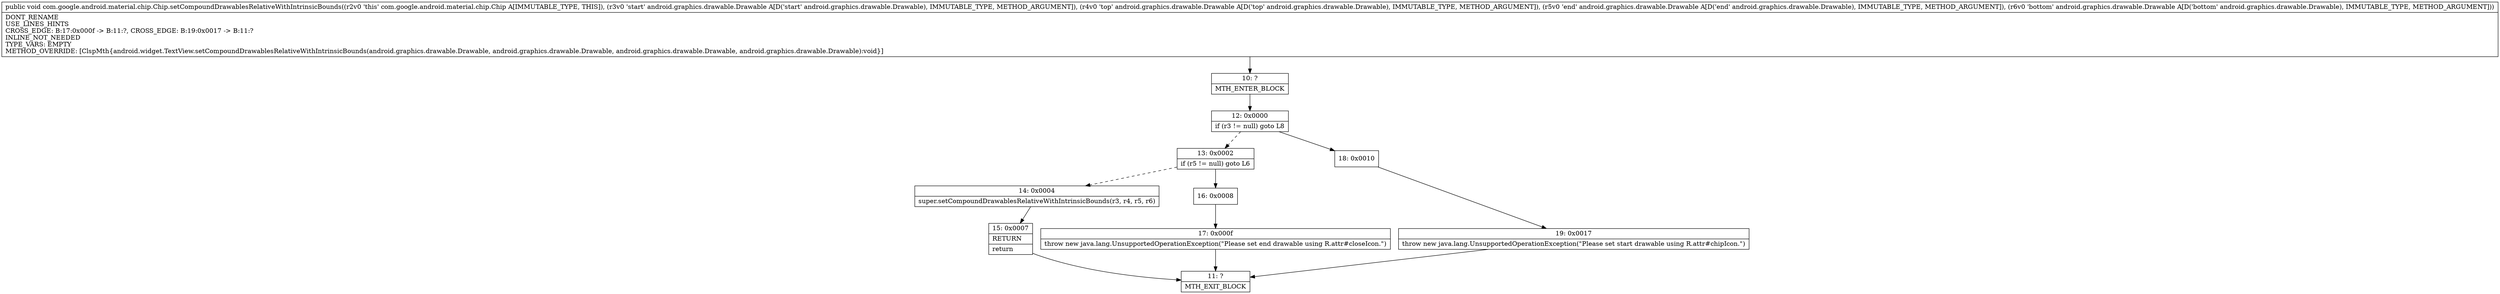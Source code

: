 digraph "CFG forcom.google.android.material.chip.Chip.setCompoundDrawablesRelativeWithIntrinsicBounds(Landroid\/graphics\/drawable\/Drawable;Landroid\/graphics\/drawable\/Drawable;Landroid\/graphics\/drawable\/Drawable;Landroid\/graphics\/drawable\/Drawable;)V" {
Node_10 [shape=record,label="{10\:\ ?|MTH_ENTER_BLOCK\l}"];
Node_12 [shape=record,label="{12\:\ 0x0000|if (r3 != null) goto L8\l}"];
Node_13 [shape=record,label="{13\:\ 0x0002|if (r5 != null) goto L6\l}"];
Node_14 [shape=record,label="{14\:\ 0x0004|super.setCompoundDrawablesRelativeWithIntrinsicBounds(r3, r4, r5, r6)\l}"];
Node_15 [shape=record,label="{15\:\ 0x0007|RETURN\l|return\l}"];
Node_11 [shape=record,label="{11\:\ ?|MTH_EXIT_BLOCK\l}"];
Node_16 [shape=record,label="{16\:\ 0x0008}"];
Node_17 [shape=record,label="{17\:\ 0x000f|throw new java.lang.UnsupportedOperationException(\"Please set end drawable using R.attr#closeIcon.\")\l}"];
Node_18 [shape=record,label="{18\:\ 0x0010}"];
Node_19 [shape=record,label="{19\:\ 0x0017|throw new java.lang.UnsupportedOperationException(\"Please set start drawable using R.attr#chipIcon.\")\l}"];
MethodNode[shape=record,label="{public void com.google.android.material.chip.Chip.setCompoundDrawablesRelativeWithIntrinsicBounds((r2v0 'this' com.google.android.material.chip.Chip A[IMMUTABLE_TYPE, THIS]), (r3v0 'start' android.graphics.drawable.Drawable A[D('start' android.graphics.drawable.Drawable), IMMUTABLE_TYPE, METHOD_ARGUMENT]), (r4v0 'top' android.graphics.drawable.Drawable A[D('top' android.graphics.drawable.Drawable), IMMUTABLE_TYPE, METHOD_ARGUMENT]), (r5v0 'end' android.graphics.drawable.Drawable A[D('end' android.graphics.drawable.Drawable), IMMUTABLE_TYPE, METHOD_ARGUMENT]), (r6v0 'bottom' android.graphics.drawable.Drawable A[D('bottom' android.graphics.drawable.Drawable), IMMUTABLE_TYPE, METHOD_ARGUMENT]))  | DONT_RENAME\lUSE_LINES_HINTS\lCROSS_EDGE: B:17:0x000f \-\> B:11:?, CROSS_EDGE: B:19:0x0017 \-\> B:11:?\lINLINE_NOT_NEEDED\lTYPE_VARS: EMPTY\lMETHOD_OVERRIDE: [ClspMth\{android.widget.TextView.setCompoundDrawablesRelativeWithIntrinsicBounds(android.graphics.drawable.Drawable, android.graphics.drawable.Drawable, android.graphics.drawable.Drawable, android.graphics.drawable.Drawable):void\}]\l}"];
MethodNode -> Node_10;Node_10 -> Node_12;
Node_12 -> Node_13[style=dashed];
Node_12 -> Node_18;
Node_13 -> Node_14[style=dashed];
Node_13 -> Node_16;
Node_14 -> Node_15;
Node_15 -> Node_11;
Node_16 -> Node_17;
Node_17 -> Node_11;
Node_18 -> Node_19;
Node_19 -> Node_11;
}


